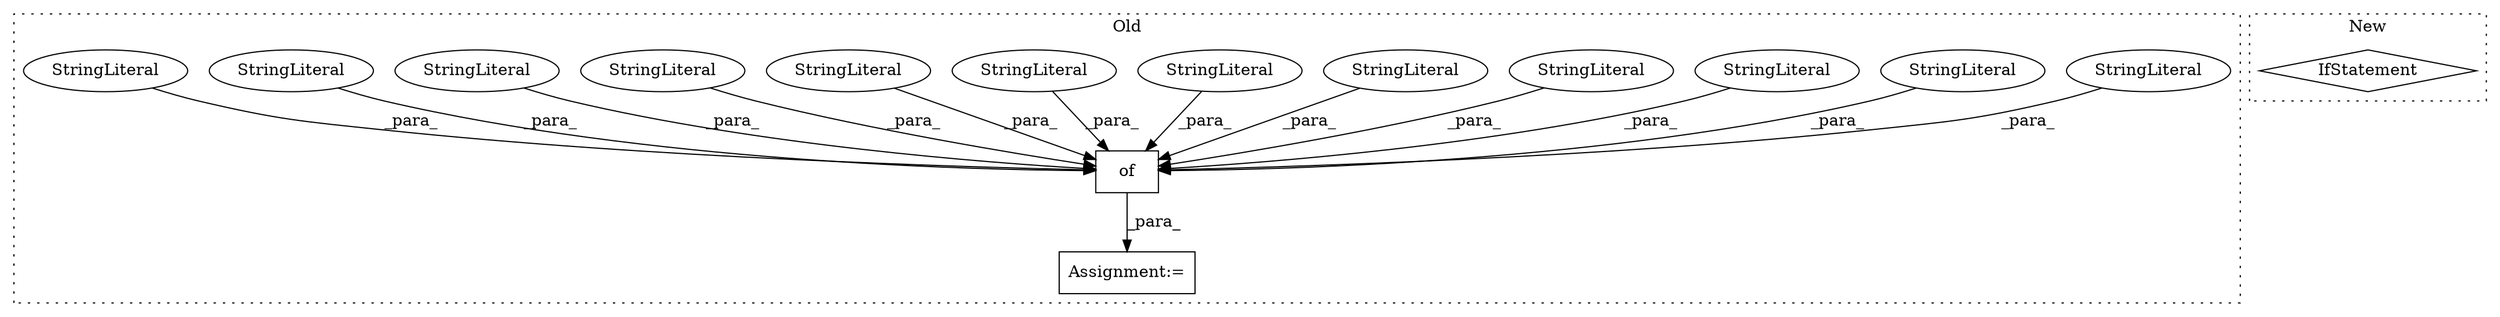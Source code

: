 digraph G {
subgraph cluster0 {
1 [label="of" a="32" s="3225,3563" l="3,1" shape="box"];
3 [label="StringLiteral" a="45" s="3495" l="8" shape="ellipse"];
4 [label="StringLiteral" a="45" s="3359" l="7" shape="ellipse"];
5 [label="StringLiteral" a="45" s="3397" l="25" shape="ellipse"];
6 [label="StringLiteral" a="45" s="3290" l="10" shape="ellipse"];
7 [label="StringLiteral" a="45" s="3529" l="9" shape="ellipse"];
8 [label="StringLiteral" a="45" s="3269" l="20" shape="ellipse"];
9 [label="StringLiteral" a="45" s="3504" l="24" shape="ellipse"];
10 [label="StringLiteral" a="45" s="3389" l="7" shape="ellipse"];
11 [label="StringLiteral" a="45" s="3228" l="9" shape="ellipse"];
12 [label="StringLiteral" a="45" s="3423" l="8" shape="ellipse"];
13 [label="StringLiteral" a="45" s="3458" l="10" shape="ellipse"];
14 [label="Assignment:=" a="7" s="3220" l="1" shape="box"];
15 [label="StringLiteral" a="45" s="3367" l="21" shape="ellipse"];
label = "Old";
style="dotted";
}
subgraph cluster1 {
2 [label="IfStatement" a="25" s="6682,6708" l="4,2" shape="diamond"];
label = "New";
style="dotted";
}
1 -> 14 [label="_para_"];
3 -> 1 [label="_para_"];
4 -> 1 [label="_para_"];
5 -> 1 [label="_para_"];
6 -> 1 [label="_para_"];
7 -> 1 [label="_para_"];
8 -> 1 [label="_para_"];
9 -> 1 [label="_para_"];
10 -> 1 [label="_para_"];
11 -> 1 [label="_para_"];
12 -> 1 [label="_para_"];
13 -> 1 [label="_para_"];
15 -> 1 [label="_para_"];
}